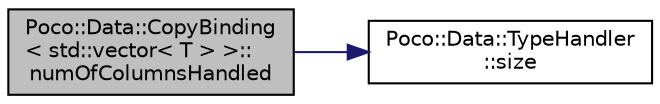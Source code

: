 digraph "Poco::Data::CopyBinding&lt; std::vector&lt; T &gt; &gt;::numOfColumnsHandled"
{
 // LATEX_PDF_SIZE
  edge [fontname="Helvetica",fontsize="10",labelfontname="Helvetica",labelfontsize="10"];
  node [fontname="Helvetica",fontsize="10",shape=record];
  rankdir="LR";
  Node1 [label="Poco::Data::CopyBinding\l\< std::vector\< T \> \>::\lnumOfColumnsHandled",height=0.2,width=0.4,color="black", fillcolor="grey75", style="filled", fontcolor="black",tooltip="Returns the AbstractBinder used for binding data."];
  Node1 -> Node2 [color="midnightblue",fontsize="10",style="solid"];
  Node2 [label="Poco::Data::TypeHandler\l::size",height=0.2,width=0.4,color="black", fillcolor="white", style="filled",URL="$classPoco_1_1Data_1_1TypeHandler.html#afedafb290457c7cac801ad8e82cea164",tooltip=" "];
}
